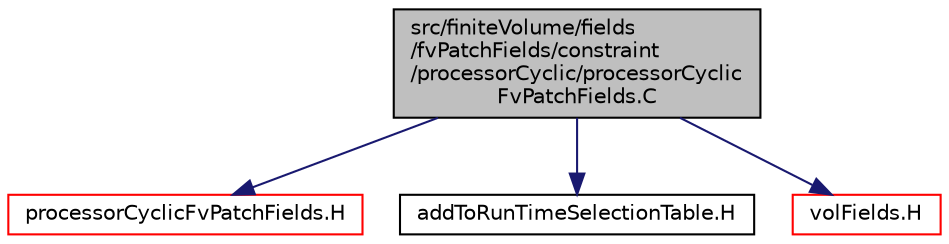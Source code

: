 digraph "src/finiteVolume/fields/fvPatchFields/constraint/processorCyclic/processorCyclicFvPatchFields.C"
{
  bgcolor="transparent";
  edge [fontname="Helvetica",fontsize="10",labelfontname="Helvetica",labelfontsize="10"];
  node [fontname="Helvetica",fontsize="10",shape=record];
  Node0 [label="src/finiteVolume/fields\l/fvPatchFields/constraint\l/processorCyclic/processorCyclic\lFvPatchFields.C",height=0.2,width=0.4,color="black", fillcolor="grey75", style="filled", fontcolor="black"];
  Node0 -> Node1 [color="midnightblue",fontsize="10",style="solid",fontname="Helvetica"];
  Node1 [label="processorCyclicFvPatchFields.H",height=0.2,width=0.4,color="red",URL="$a01838.html"];
  Node0 -> Node281 [color="midnightblue",fontsize="10",style="solid",fontname="Helvetica"];
  Node281 [label="addToRunTimeSelectionTable.H",height=0.2,width=0.4,color="black",URL="$a09989.html",tooltip="Macros for easy insertion into run-time selection tables. "];
  Node0 -> Node282 [color="midnightblue",fontsize="10",style="solid",fontname="Helvetica"];
  Node282 [label="volFields.H",height=0.2,width=0.4,color="red",URL="$a02912.html"];
}

